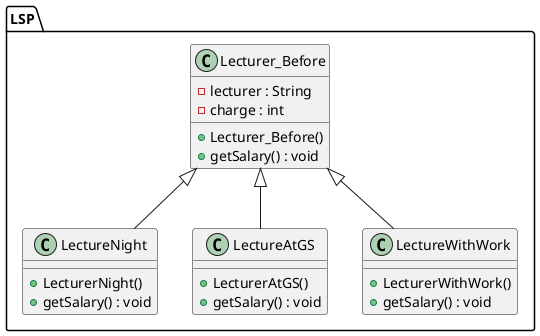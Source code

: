 @startuml
package LSP {
    class Lecturer_Before{
        - lecturer : String
        - charge : int

        + Lecturer_Before()
        + getSalary() : void
    }

    class LectureNight extends Lecturer_Before{
        + LecturerNight()
        + getSalary() : void
    }

    class LectureAtGS extends Lecturer_Before{
        + LecturerAtGS()
        + getSalary() : void
    }

    class LectureWithWork extends Lecturer_Before{
        + LecturerWithWork()
        + getSalary() : void
    }
}

@enduml